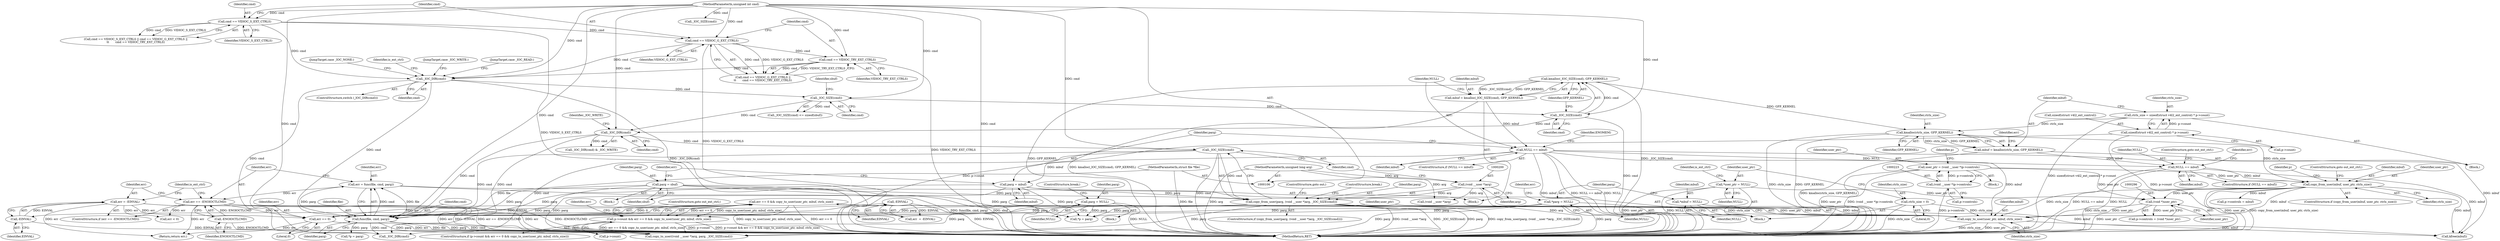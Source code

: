 digraph "1_linux_fc0a80798576f80ca10b3f6c9c7097f12fd1d64e_0@API" {
"1000303" [label="(Call,err == 0 && copy_to_user(user_ptr, mbuf, ctrls_size))"];
"1000304" [label="(Call,err == 0)"];
"1000280" [label="(Call,err = -EINVAL)"];
"1000282" [label="(Call,-EINVAL)"];
"1000124" [label="(Call,-EINVAL)"];
"1000276" [label="(Call,err == -ENOIOCTLCMD)"];
"1000269" [label="(Call,err = func(file, cmd, parg))"];
"1000271" [label="(Call,func(file, cmd, parg))"];
"1000107" [label="(MethodParameterIn,struct file *file)"];
"1000193" [label="(Call,_IOC_DIR(cmd))"];
"1000161" [label="(Call,_IOC_SIZE(cmd))"];
"1000149" [label="(Call,_IOC_DIR(cmd))"];
"1000138" [label="(Call,cmd == VIDIOC_S_EXT_CTRLS)"];
"1000108" [label="(MethodParameterIn,unsigned int cmd)"];
"1000142" [label="(Call,cmd == VIDIOC_G_EXT_CTRLS)"];
"1000145" [label="(Call,cmd == VIDIOC_TRY_EXT_CTRLS)"];
"1000174" [label="(Call,_IOC_SIZE(cmd))"];
"1000202" [label="(Call,_IOC_SIZE(cmd))"];
"1000184" [label="(Call,parg = mbuf)"];
"1000178" [label="(Call,NULL == mbuf)"];
"1000171" [label="(Call,mbuf = kmalloc(_IOC_SIZE(cmd), GFP_KERNEL))"];
"1000173" [label="(Call,kmalloc(_IOC_SIZE(cmd), GFP_KERNEL))"];
"1000166" [label="(Call,parg = sbuf)"];
"1000118" [label="(Call,*parg = NULL)"];
"1000197" [label="(Call,copy_from_user(parg, (void __user *)arg, _IOC_SIZE(cmd)))"];
"1000199" [label="(Call,(void __user *)arg)"];
"1000109" [label="(MethodParameterIn,unsigned long arg)"];
"1000153" [label="(Call,parg = NULL)"];
"1000278" [label="(Call,-ENOIOCTLCMD)"];
"1000307" [label="(Call,copy_to_user(user_ptr, mbuf, ctrls_size))"];
"1000295" [label="(Call,(void *)user_ptr)"];
"1000220" [label="(Call,user_ptr = (void __user *)p->controls)"];
"1000222" [label="(Call,(void __user *)p->controls)"];
"1000132" [label="(Call,*user_ptr = NULL)"];
"1000259" [label="(Call,copy_from_user(mbuf, user_ptr, ctrls_size))"];
"1000250" [label="(Call,NULL == mbuf)"];
"1000240" [label="(Call,mbuf = kmalloc(ctrls_size, GFP_KERNEL))"];
"1000242" [label="(Call,kmalloc(ctrls_size, GFP_KERNEL))"];
"1000232" [label="(Call,ctrls_size = sizeof(struct v4l2_ext_control) * p->count)"];
"1000234" [label="(Call,sizeof(struct v4l2_ext_control) * p->count)"];
"1000114" [label="(Call,*mbuf = NULL)"];
"1000128" [label="(Call,ctrls_size = 0)"];
"1000299" [label="(Call,p->count && err == 0 && copy_to_user(user_ptr, mbuf, ctrls_size))"];
"1000108" [label="(MethodParameterIn,unsigned int cmd)"];
"1000249" [label="(ControlStructure,if (NULL == mbuf))"];
"1000109" [label="(MethodParameterIn,unsigned long arg)"];
"1000274" [label="(Identifier,parg)"];
"1000308" [label="(Identifier,user_ptr)"];
"1000199" [label="(Call,(void __user *)arg)"];
"1000243" [label="(Identifier,ctrls_size)"];
"1000235" [label="(Call,sizeof(struct v4l2_ext_control))"];
"1000114" [label="(Call,*mbuf = NULL)"];
"1000197" [label="(Call,copy_from_user(parg, (void __user *)arg, _IOC_SIZE(cmd)))"];
"1000288" [label="(Call,*p = parg)"];
"1000298" [label="(ControlStructure,if (p->count && err == 0 && copy_to_user(user_ptr, mbuf, ctrls_size)))"];
"1000120" [label="(Identifier,NULL)"];
"1000295" [label="(Call,(void *)user_ptr)"];
"1000180" [label="(Identifier,mbuf)"];
"1000207" [label="(Identifier,is_ext_ctrl)"];
"1000304" [label="(Call,err == 0)"];
"1000137" [label="(Call,cmd == VIDIOC_S_EXT_CTRLS || cmd == VIDIOC_G_EXT_CTRLS ||\n\t\t       cmd == VIDIOC_TRY_EXT_CTRLS)"];
"1000176" [label="(Identifier,GFP_KERNEL)"];
"1000345" [label="(MethodReturn,RET)"];
"1000128" [label="(Call,ctrls_size = 0)"];
"1000175" [label="(Identifier,cmd)"];
"1000161" [label="(Call,_IOC_SIZE(cmd))"];
"1000158" [label="(JumpTarget,case _IOC_WRITE:)"];
"1000271" [label="(Call,func(file, cmd, parg))"];
"1000134" [label="(Identifier,NULL)"];
"1000139" [label="(Identifier,cmd)"];
"1000122" [label="(Call,err  = -EINVAL)"];
"1000154" [label="(Identifier,parg)"];
"1000162" [label="(Identifier,cmd)"];
"1000309" [label="(Identifier,mbuf)"];
"1000153" [label="(Call,parg = NULL)"];
"1000188" [label="(Identifier,err)"];
"1000285" [label="(Identifier,is_ext_ctrl)"];
"1000116" [label="(Identifier,NULL)"];
"1000307" [label="(Call,copy_to_user(user_ptr, mbuf, ctrls_size))"];
"1000277" [label="(Identifier,err)"];
"1000125" [label="(Identifier,EINVAL)"];
"1000204" [label="(ControlStructure,goto out;)"];
"1000179" [label="(Identifier,NULL)"];
"1000232" [label="(Call,ctrls_size = sizeof(struct v4l2_ext_control) * p->count)"];
"1000136" [label="(Identifier,is_ext_ctrl)"];
"1000297" [label="(Identifier,user_ptr)"];
"1000144" [label="(Identifier,VIDIOC_G_EXT_CTRLS)"];
"1000266" [label="(Identifier,p)"];
"1000275" [label="(ControlStructure,if (err == -ENOIOCTLCMD))"];
"1000205" [label="(ControlStructure,break;)"];
"1000174" [label="(Call,_IOC_SIZE(cmd))"];
"1000253" [label="(ControlStructure,goto out_ext_ctrl;)"];
"1000118" [label="(Call,*parg = NULL)"];
"1000178" [label="(Call,NULL == mbuf)"];
"1000255" [label="(Identifier,err)"];
"1000323" [label="(Call,_IOC_DIR(cmd))"];
"1000173" [label="(Call,kmalloc(_IOC_SIZE(cmd), GFP_KERNEL))"];
"1000147" [label="(Identifier,VIDIOC_TRY_EXT_CTRLS)"];
"1000150" [label="(Identifier,cmd)"];
"1000165" [label="(Block,)"];
"1000246" [label="(Identifier,err)"];
"1000224" [label="(Call,p->controls)"];
"1000172" [label="(Identifier,mbuf)"];
"1000259" [label="(Call,copy_from_user(mbuf, user_ptr, ctrls_size))"];
"1000222" [label="(Call,(void __user *)p->controls)"];
"1000231" [label="(Block,)"];
"1000280" [label="(Call,err = -EINVAL)"];
"1000201" [label="(Identifier,arg)"];
"1000234" [label="(Call,sizeof(struct v4l2_ext_control) * p->count)"];
"1000329" [label="(Call,(void __user *)arg)"];
"1000164" [label="(Identifier,sbuf)"];
"1000160" [label="(Call,_IOC_SIZE(cmd) <= sizeof(sbuf))"];
"1000143" [label="(Identifier,cmd)"];
"1000132" [label="(Call,*user_ptr = NULL)"];
"1000140" [label="(Identifier,VIDIOC_S_EXT_CTRLS)"];
"1000130" [label="(Literal,0)"];
"1000184" [label="(Call,parg = mbuf)"];
"1000142" [label="(Call,cmd == VIDIOC_G_EXT_CTRLS)"];
"1000312" [label="(Identifier,err)"];
"1000279" [label="(Identifier,ENOIOCTLCMD)"];
"1000244" [label="(Identifier,GFP_KERNEL)"];
"1000151" [label="(Block,)"];
"1000299" [label="(Call,p->count && err == 0 && copy_to_user(user_ptr, mbuf, ctrls_size))"];
"1000221" [label="(Identifier,user_ptr)"];
"1000237" [label="(Call,p->count)"];
"1000264" [label="(Call,p->controls = mbuf)"];
"1000315" [label="(ControlStructure,goto out_ext_ctrl;)"];
"1000115" [label="(Identifier,mbuf)"];
"1000166" [label="(Call,parg = sbuf)"];
"1000270" [label="(Identifier,err)"];
"1000240" [label="(Call,mbuf = kmalloc(ctrls_size, GFP_KERNEL))"];
"1000133" [label="(Identifier,user_ptr)"];
"1000141" [label="(Call,cmd == VIDIOC_G_EXT_CTRLS ||\n\t\t       cmd == VIDIOC_TRY_EXT_CTRLS)"];
"1000193" [label="(Call,_IOC_DIR(cmd))"];
"1000276" [label="(Call,err == -ENOIOCTLCMD)"];
"1000328" [label="(Call,copy_to_user((void __user *)arg, parg, _IOC_SIZE(cmd)))"];
"1000300" [label="(Call,p->count)"];
"1000129" [label="(Identifier,ctrls_size)"];
"1000186" [label="(Identifier,mbuf)"];
"1000208" [label="(Block,)"];
"1000156" [label="(ControlStructure,break;)"];
"1000272" [label="(Identifier,file)"];
"1000263" [label="(ControlStructure,goto out_ext_ctrl;)"];
"1000241" [label="(Identifier,mbuf)"];
"1000198" [label="(Identifier,parg)"];
"1000192" [label="(Call,_IOC_DIR(cmd) & _IOC_WRITE)"];
"1000183" [label="(Identifier,ENOMEM)"];
"1000195" [label="(Identifier,_IOC_WRITE)"];
"1000210" [label="(Call,*p = parg)"];
"1000310" [label="(Identifier,ctrls_size)"];
"1000317" [label="(Call,err < 0)"];
"1000107" [label="(MethodParameterIn,struct file *file)"];
"1000185" [label="(Identifier,parg)"];
"1000203" [label="(Identifier,cmd)"];
"1000177" [label="(ControlStructure,if (NULL == mbuf))"];
"1000252" [label="(Identifier,mbuf)"];
"1000233" [label="(Identifier,ctrls_size)"];
"1000155" [label="(Identifier,NULL)"];
"1000202" [label="(Call,_IOC_SIZE(cmd))"];
"1000171" [label="(Call,mbuf = kmalloc(_IOC_SIZE(cmd), GFP_KERNEL))"];
"1000146" [label="(Identifier,cmd)"];
"1000305" [label="(Identifier,err)"];
"1000343" [label="(Return,return err;)"];
"1000111" [label="(Block,)"];
"1000283" [label="(Identifier,EINVAL)"];
"1000138" [label="(Call,cmd == VIDIOC_S_EXT_CTRLS)"];
"1000220" [label="(Call,user_ptr = (void __user *)p->controls)"];
"1000145" [label="(Call,cmd == VIDIOC_TRY_EXT_CTRLS)"];
"1000170" [label="(Block,)"];
"1000291" [label="(Call,p->controls = (void *)user_ptr)"];
"1000303" [label="(Call,err == 0 && copy_to_user(user_ptr, mbuf, ctrls_size))"];
"1000278" [label="(Call,-ENOIOCTLCMD)"];
"1000157" [label="(JumpTarget,case _IOC_READ:)"];
"1000242" [label="(Call,kmalloc(ctrls_size, GFP_KERNEL))"];
"1000167" [label="(Identifier,parg)"];
"1000333" [label="(Call,_IOC_SIZE(cmd))"];
"1000251" [label="(Identifier,NULL)"];
"1000194" [label="(Identifier,cmd)"];
"1000196" [label="(ControlStructure,if (copy_from_user(parg, (void __user *)arg, _IOC_SIZE(cmd))))"];
"1000119" [label="(Identifier,parg)"];
"1000124" [label="(Call,-EINVAL)"];
"1000258" [label="(ControlStructure,if (copy_from_user(mbuf, user_ptr, ctrls_size)))"];
"1000123" [label="(Identifier,err)"];
"1000260" [label="(Identifier,mbuf)"];
"1000168" [label="(Identifier,sbuf)"];
"1000262" [label="(Identifier,ctrls_size)"];
"1000152" [label="(JumpTarget,case _IOC_NONE:)"];
"1000281" [label="(Identifier,err)"];
"1000306" [label="(Literal,0)"];
"1000269" [label="(Call,err = func(file, cmd, parg))"];
"1000282" [label="(Call,-EINVAL)"];
"1000149" [label="(Call,_IOC_DIR(cmd))"];
"1000273" [label="(Identifier,cmd)"];
"1000261" [label="(Identifier,user_ptr)"];
"1000341" [label="(Call,kfree(mbuf))"];
"1000250" [label="(Call,NULL == mbuf)"];
"1000148" [label="(ControlStructure,switch (_IOC_DIR(cmd)))"];
"1000229" [label="(Identifier,p)"];
"1000303" -> "1000299"  [label="AST: "];
"1000303" -> "1000304"  [label="CFG: "];
"1000303" -> "1000307"  [label="CFG: "];
"1000304" -> "1000303"  [label="AST: "];
"1000307" -> "1000303"  [label="AST: "];
"1000299" -> "1000303"  [label="CFG: "];
"1000303" -> "1000345"  [label="DDG: err == 0"];
"1000303" -> "1000345"  [label="DDG: copy_to_user(user_ptr, mbuf, ctrls_size)"];
"1000303" -> "1000299"  [label="DDG: err == 0"];
"1000303" -> "1000299"  [label="DDG: copy_to_user(user_ptr, mbuf, ctrls_size)"];
"1000304" -> "1000303"  [label="DDG: err"];
"1000304" -> "1000303"  [label="DDG: 0"];
"1000307" -> "1000303"  [label="DDG: user_ptr"];
"1000307" -> "1000303"  [label="DDG: mbuf"];
"1000307" -> "1000303"  [label="DDG: ctrls_size"];
"1000304" -> "1000306"  [label="CFG: "];
"1000305" -> "1000304"  [label="AST: "];
"1000306" -> "1000304"  [label="AST: "];
"1000308" -> "1000304"  [label="CFG: "];
"1000304" -> "1000345"  [label="DDG: err"];
"1000280" -> "1000304"  [label="DDG: err"];
"1000276" -> "1000304"  [label="DDG: err"];
"1000304" -> "1000343"  [label="DDG: err"];
"1000280" -> "1000275"  [label="AST: "];
"1000280" -> "1000282"  [label="CFG: "];
"1000281" -> "1000280"  [label="AST: "];
"1000282" -> "1000280"  [label="AST: "];
"1000285" -> "1000280"  [label="CFG: "];
"1000280" -> "1000345"  [label="DDG: -EINVAL"];
"1000280" -> "1000345"  [label="DDG: err"];
"1000282" -> "1000280"  [label="DDG: EINVAL"];
"1000280" -> "1000317"  [label="DDG: err"];
"1000280" -> "1000343"  [label="DDG: err"];
"1000282" -> "1000283"  [label="CFG: "];
"1000283" -> "1000282"  [label="AST: "];
"1000282" -> "1000345"  [label="DDG: EINVAL"];
"1000124" -> "1000282"  [label="DDG: EINVAL"];
"1000124" -> "1000122"  [label="AST: "];
"1000124" -> "1000125"  [label="CFG: "];
"1000125" -> "1000124"  [label="AST: "];
"1000122" -> "1000124"  [label="CFG: "];
"1000124" -> "1000345"  [label="DDG: EINVAL"];
"1000124" -> "1000122"  [label="DDG: EINVAL"];
"1000276" -> "1000275"  [label="AST: "];
"1000276" -> "1000278"  [label="CFG: "];
"1000277" -> "1000276"  [label="AST: "];
"1000278" -> "1000276"  [label="AST: "];
"1000281" -> "1000276"  [label="CFG: "];
"1000285" -> "1000276"  [label="CFG: "];
"1000276" -> "1000345"  [label="DDG: -ENOIOCTLCMD"];
"1000276" -> "1000345"  [label="DDG: err == -ENOIOCTLCMD"];
"1000276" -> "1000345"  [label="DDG: err"];
"1000269" -> "1000276"  [label="DDG: err"];
"1000278" -> "1000276"  [label="DDG: ENOIOCTLCMD"];
"1000276" -> "1000317"  [label="DDG: err"];
"1000276" -> "1000343"  [label="DDG: err"];
"1000269" -> "1000111"  [label="AST: "];
"1000269" -> "1000271"  [label="CFG: "];
"1000270" -> "1000269"  [label="AST: "];
"1000271" -> "1000269"  [label="AST: "];
"1000277" -> "1000269"  [label="CFG: "];
"1000269" -> "1000345"  [label="DDG: func(file, cmd, parg)"];
"1000271" -> "1000269"  [label="DDG: file"];
"1000271" -> "1000269"  [label="DDG: cmd"];
"1000271" -> "1000269"  [label="DDG: parg"];
"1000271" -> "1000274"  [label="CFG: "];
"1000272" -> "1000271"  [label="AST: "];
"1000273" -> "1000271"  [label="AST: "];
"1000274" -> "1000271"  [label="AST: "];
"1000271" -> "1000345"  [label="DDG: parg"];
"1000271" -> "1000345"  [label="DDG: cmd"];
"1000271" -> "1000345"  [label="DDG: file"];
"1000107" -> "1000271"  [label="DDG: file"];
"1000193" -> "1000271"  [label="DDG: cmd"];
"1000202" -> "1000271"  [label="DDG: cmd"];
"1000149" -> "1000271"  [label="DDG: cmd"];
"1000108" -> "1000271"  [label="DDG: cmd"];
"1000184" -> "1000271"  [label="DDG: parg"];
"1000166" -> "1000271"  [label="DDG: parg"];
"1000118" -> "1000271"  [label="DDG: parg"];
"1000197" -> "1000271"  [label="DDG: parg"];
"1000153" -> "1000271"  [label="DDG: parg"];
"1000271" -> "1000288"  [label="DDG: parg"];
"1000271" -> "1000323"  [label="DDG: cmd"];
"1000271" -> "1000328"  [label="DDG: parg"];
"1000107" -> "1000106"  [label="AST: "];
"1000107" -> "1000345"  [label="DDG: file"];
"1000193" -> "1000192"  [label="AST: "];
"1000193" -> "1000194"  [label="CFG: "];
"1000194" -> "1000193"  [label="AST: "];
"1000195" -> "1000193"  [label="CFG: "];
"1000193" -> "1000192"  [label="DDG: cmd"];
"1000161" -> "1000193"  [label="DDG: cmd"];
"1000174" -> "1000193"  [label="DDG: cmd"];
"1000108" -> "1000193"  [label="DDG: cmd"];
"1000193" -> "1000202"  [label="DDG: cmd"];
"1000193" -> "1000323"  [label="DDG: cmd"];
"1000161" -> "1000160"  [label="AST: "];
"1000161" -> "1000162"  [label="CFG: "];
"1000162" -> "1000161"  [label="AST: "];
"1000164" -> "1000161"  [label="CFG: "];
"1000161" -> "1000160"  [label="DDG: cmd"];
"1000149" -> "1000161"  [label="DDG: cmd"];
"1000108" -> "1000161"  [label="DDG: cmd"];
"1000161" -> "1000174"  [label="DDG: cmd"];
"1000149" -> "1000148"  [label="AST: "];
"1000149" -> "1000150"  [label="CFG: "];
"1000150" -> "1000149"  [label="AST: "];
"1000152" -> "1000149"  [label="CFG: "];
"1000157" -> "1000149"  [label="CFG: "];
"1000158" -> "1000149"  [label="CFG: "];
"1000207" -> "1000149"  [label="CFG: "];
"1000149" -> "1000345"  [label="DDG: _IOC_DIR(cmd)"];
"1000138" -> "1000149"  [label="DDG: cmd"];
"1000142" -> "1000149"  [label="DDG: cmd"];
"1000145" -> "1000149"  [label="DDG: cmd"];
"1000108" -> "1000149"  [label="DDG: cmd"];
"1000149" -> "1000323"  [label="DDG: cmd"];
"1000138" -> "1000137"  [label="AST: "];
"1000138" -> "1000140"  [label="CFG: "];
"1000139" -> "1000138"  [label="AST: "];
"1000140" -> "1000138"  [label="AST: "];
"1000143" -> "1000138"  [label="CFG: "];
"1000137" -> "1000138"  [label="CFG: "];
"1000138" -> "1000345"  [label="DDG: VIDIOC_S_EXT_CTRLS"];
"1000138" -> "1000137"  [label="DDG: cmd"];
"1000138" -> "1000137"  [label="DDG: VIDIOC_S_EXT_CTRLS"];
"1000108" -> "1000138"  [label="DDG: cmd"];
"1000138" -> "1000142"  [label="DDG: cmd"];
"1000108" -> "1000106"  [label="AST: "];
"1000108" -> "1000345"  [label="DDG: cmd"];
"1000108" -> "1000142"  [label="DDG: cmd"];
"1000108" -> "1000145"  [label="DDG: cmd"];
"1000108" -> "1000174"  [label="DDG: cmd"];
"1000108" -> "1000202"  [label="DDG: cmd"];
"1000108" -> "1000323"  [label="DDG: cmd"];
"1000108" -> "1000333"  [label="DDG: cmd"];
"1000142" -> "1000141"  [label="AST: "];
"1000142" -> "1000144"  [label="CFG: "];
"1000143" -> "1000142"  [label="AST: "];
"1000144" -> "1000142"  [label="AST: "];
"1000146" -> "1000142"  [label="CFG: "];
"1000141" -> "1000142"  [label="CFG: "];
"1000142" -> "1000345"  [label="DDG: VIDIOC_G_EXT_CTRLS"];
"1000142" -> "1000141"  [label="DDG: cmd"];
"1000142" -> "1000141"  [label="DDG: VIDIOC_G_EXT_CTRLS"];
"1000142" -> "1000145"  [label="DDG: cmd"];
"1000145" -> "1000141"  [label="AST: "];
"1000145" -> "1000147"  [label="CFG: "];
"1000146" -> "1000145"  [label="AST: "];
"1000147" -> "1000145"  [label="AST: "];
"1000141" -> "1000145"  [label="CFG: "];
"1000145" -> "1000345"  [label="DDG: VIDIOC_TRY_EXT_CTRLS"];
"1000145" -> "1000141"  [label="DDG: cmd"];
"1000145" -> "1000141"  [label="DDG: VIDIOC_TRY_EXT_CTRLS"];
"1000174" -> "1000173"  [label="AST: "];
"1000174" -> "1000175"  [label="CFG: "];
"1000175" -> "1000174"  [label="AST: "];
"1000176" -> "1000174"  [label="CFG: "];
"1000174" -> "1000345"  [label="DDG: cmd"];
"1000174" -> "1000173"  [label="DDG: cmd"];
"1000202" -> "1000197"  [label="AST: "];
"1000202" -> "1000203"  [label="CFG: "];
"1000203" -> "1000202"  [label="AST: "];
"1000197" -> "1000202"  [label="CFG: "];
"1000202" -> "1000345"  [label="DDG: cmd"];
"1000202" -> "1000197"  [label="DDG: cmd"];
"1000202" -> "1000323"  [label="DDG: cmd"];
"1000184" -> "1000170"  [label="AST: "];
"1000184" -> "1000186"  [label="CFG: "];
"1000185" -> "1000184"  [label="AST: "];
"1000186" -> "1000184"  [label="AST: "];
"1000188" -> "1000184"  [label="CFG: "];
"1000178" -> "1000184"  [label="DDG: mbuf"];
"1000184" -> "1000197"  [label="DDG: parg"];
"1000184" -> "1000210"  [label="DDG: parg"];
"1000184" -> "1000328"  [label="DDG: parg"];
"1000178" -> "1000177"  [label="AST: "];
"1000178" -> "1000180"  [label="CFG: "];
"1000179" -> "1000178"  [label="AST: "];
"1000180" -> "1000178"  [label="AST: "];
"1000183" -> "1000178"  [label="CFG: "];
"1000185" -> "1000178"  [label="CFG: "];
"1000178" -> "1000345"  [label="DDG: NULL == mbuf"];
"1000178" -> "1000345"  [label="DDG: NULL"];
"1000178" -> "1000345"  [label="DDG: mbuf"];
"1000171" -> "1000178"  [label="DDG: mbuf"];
"1000178" -> "1000250"  [label="DDG: NULL"];
"1000178" -> "1000307"  [label="DDG: mbuf"];
"1000178" -> "1000341"  [label="DDG: mbuf"];
"1000171" -> "1000170"  [label="AST: "];
"1000171" -> "1000173"  [label="CFG: "];
"1000172" -> "1000171"  [label="AST: "];
"1000173" -> "1000171"  [label="AST: "];
"1000179" -> "1000171"  [label="CFG: "];
"1000171" -> "1000345"  [label="DDG: kmalloc(_IOC_SIZE(cmd), GFP_KERNEL)"];
"1000173" -> "1000171"  [label="DDG: _IOC_SIZE(cmd)"];
"1000173" -> "1000171"  [label="DDG: GFP_KERNEL"];
"1000173" -> "1000176"  [label="CFG: "];
"1000176" -> "1000173"  [label="AST: "];
"1000173" -> "1000345"  [label="DDG: GFP_KERNEL"];
"1000173" -> "1000345"  [label="DDG: _IOC_SIZE(cmd)"];
"1000173" -> "1000242"  [label="DDG: GFP_KERNEL"];
"1000166" -> "1000165"  [label="AST: "];
"1000166" -> "1000168"  [label="CFG: "];
"1000167" -> "1000166"  [label="AST: "];
"1000168" -> "1000166"  [label="AST: "];
"1000188" -> "1000166"  [label="CFG: "];
"1000166" -> "1000345"  [label="DDG: sbuf"];
"1000166" -> "1000197"  [label="DDG: parg"];
"1000166" -> "1000210"  [label="DDG: parg"];
"1000166" -> "1000328"  [label="DDG: parg"];
"1000118" -> "1000111"  [label="AST: "];
"1000118" -> "1000120"  [label="CFG: "];
"1000119" -> "1000118"  [label="AST: "];
"1000120" -> "1000118"  [label="AST: "];
"1000123" -> "1000118"  [label="CFG: "];
"1000118" -> "1000345"  [label="DDG: parg"];
"1000118" -> "1000210"  [label="DDG: parg"];
"1000118" -> "1000328"  [label="DDG: parg"];
"1000197" -> "1000196"  [label="AST: "];
"1000198" -> "1000197"  [label="AST: "];
"1000199" -> "1000197"  [label="AST: "];
"1000204" -> "1000197"  [label="CFG: "];
"1000205" -> "1000197"  [label="CFG: "];
"1000197" -> "1000345"  [label="DDG: copy_from_user(parg, (void __user *)arg, _IOC_SIZE(cmd))"];
"1000197" -> "1000345"  [label="DDG: (void __user *)arg"];
"1000197" -> "1000345"  [label="DDG: _IOC_SIZE(cmd)"];
"1000197" -> "1000345"  [label="DDG: parg"];
"1000199" -> "1000197"  [label="DDG: arg"];
"1000197" -> "1000210"  [label="DDG: parg"];
"1000197" -> "1000328"  [label="DDG: parg"];
"1000199" -> "1000201"  [label="CFG: "];
"1000200" -> "1000199"  [label="AST: "];
"1000201" -> "1000199"  [label="AST: "];
"1000203" -> "1000199"  [label="CFG: "];
"1000199" -> "1000345"  [label="DDG: arg"];
"1000109" -> "1000199"  [label="DDG: arg"];
"1000199" -> "1000329"  [label="DDG: arg"];
"1000109" -> "1000106"  [label="AST: "];
"1000109" -> "1000345"  [label="DDG: arg"];
"1000109" -> "1000329"  [label="DDG: arg"];
"1000153" -> "1000151"  [label="AST: "];
"1000153" -> "1000155"  [label="CFG: "];
"1000154" -> "1000153"  [label="AST: "];
"1000155" -> "1000153"  [label="AST: "];
"1000156" -> "1000153"  [label="CFG: "];
"1000153" -> "1000345"  [label="DDG: NULL"];
"1000153" -> "1000210"  [label="DDG: parg"];
"1000153" -> "1000328"  [label="DDG: parg"];
"1000278" -> "1000279"  [label="CFG: "];
"1000279" -> "1000278"  [label="AST: "];
"1000278" -> "1000345"  [label="DDG: ENOIOCTLCMD"];
"1000307" -> "1000310"  [label="CFG: "];
"1000308" -> "1000307"  [label="AST: "];
"1000309" -> "1000307"  [label="AST: "];
"1000310" -> "1000307"  [label="AST: "];
"1000307" -> "1000345"  [label="DDG: ctrls_size"];
"1000307" -> "1000345"  [label="DDG: user_ptr"];
"1000295" -> "1000307"  [label="DDG: user_ptr"];
"1000114" -> "1000307"  [label="DDG: mbuf"];
"1000259" -> "1000307"  [label="DDG: mbuf"];
"1000259" -> "1000307"  [label="DDG: ctrls_size"];
"1000128" -> "1000307"  [label="DDG: ctrls_size"];
"1000307" -> "1000341"  [label="DDG: mbuf"];
"1000295" -> "1000291"  [label="AST: "];
"1000295" -> "1000297"  [label="CFG: "];
"1000296" -> "1000295"  [label="AST: "];
"1000297" -> "1000295"  [label="AST: "];
"1000291" -> "1000295"  [label="CFG: "];
"1000295" -> "1000345"  [label="DDG: user_ptr"];
"1000295" -> "1000291"  [label="DDG: user_ptr"];
"1000220" -> "1000295"  [label="DDG: user_ptr"];
"1000132" -> "1000295"  [label="DDG: user_ptr"];
"1000259" -> "1000295"  [label="DDG: user_ptr"];
"1000220" -> "1000208"  [label="AST: "];
"1000220" -> "1000222"  [label="CFG: "];
"1000221" -> "1000220"  [label="AST: "];
"1000222" -> "1000220"  [label="AST: "];
"1000229" -> "1000220"  [label="CFG: "];
"1000220" -> "1000345"  [label="DDG: user_ptr"];
"1000220" -> "1000345"  [label="DDG: (void __user *)p->controls"];
"1000222" -> "1000220"  [label="DDG: p->controls"];
"1000220" -> "1000259"  [label="DDG: user_ptr"];
"1000222" -> "1000224"  [label="CFG: "];
"1000223" -> "1000222"  [label="AST: "];
"1000224" -> "1000222"  [label="AST: "];
"1000222" -> "1000345"  [label="DDG: p->controls"];
"1000132" -> "1000111"  [label="AST: "];
"1000132" -> "1000134"  [label="CFG: "];
"1000133" -> "1000132"  [label="AST: "];
"1000134" -> "1000132"  [label="AST: "];
"1000136" -> "1000132"  [label="CFG: "];
"1000132" -> "1000345"  [label="DDG: NULL"];
"1000132" -> "1000345"  [label="DDG: user_ptr"];
"1000259" -> "1000258"  [label="AST: "];
"1000259" -> "1000262"  [label="CFG: "];
"1000260" -> "1000259"  [label="AST: "];
"1000261" -> "1000259"  [label="AST: "];
"1000262" -> "1000259"  [label="AST: "];
"1000263" -> "1000259"  [label="CFG: "];
"1000266" -> "1000259"  [label="CFG: "];
"1000259" -> "1000345"  [label="DDG: copy_from_user(mbuf, user_ptr, ctrls_size)"];
"1000259" -> "1000345"  [label="DDG: ctrls_size"];
"1000259" -> "1000345"  [label="DDG: user_ptr"];
"1000250" -> "1000259"  [label="DDG: mbuf"];
"1000242" -> "1000259"  [label="DDG: ctrls_size"];
"1000259" -> "1000264"  [label="DDG: mbuf"];
"1000259" -> "1000341"  [label="DDG: mbuf"];
"1000250" -> "1000249"  [label="AST: "];
"1000250" -> "1000252"  [label="CFG: "];
"1000251" -> "1000250"  [label="AST: "];
"1000252" -> "1000250"  [label="AST: "];
"1000253" -> "1000250"  [label="CFG: "];
"1000255" -> "1000250"  [label="CFG: "];
"1000250" -> "1000345"  [label="DDG: NULL"];
"1000250" -> "1000345"  [label="DDG: NULL == mbuf"];
"1000240" -> "1000250"  [label="DDG: mbuf"];
"1000250" -> "1000341"  [label="DDG: mbuf"];
"1000240" -> "1000231"  [label="AST: "];
"1000240" -> "1000242"  [label="CFG: "];
"1000241" -> "1000240"  [label="AST: "];
"1000242" -> "1000240"  [label="AST: "];
"1000246" -> "1000240"  [label="CFG: "];
"1000240" -> "1000345"  [label="DDG: kmalloc(ctrls_size, GFP_KERNEL)"];
"1000242" -> "1000240"  [label="DDG: ctrls_size"];
"1000242" -> "1000240"  [label="DDG: GFP_KERNEL"];
"1000242" -> "1000244"  [label="CFG: "];
"1000243" -> "1000242"  [label="AST: "];
"1000244" -> "1000242"  [label="AST: "];
"1000242" -> "1000345"  [label="DDG: GFP_KERNEL"];
"1000242" -> "1000345"  [label="DDG: ctrls_size"];
"1000232" -> "1000242"  [label="DDG: ctrls_size"];
"1000232" -> "1000231"  [label="AST: "];
"1000232" -> "1000234"  [label="CFG: "];
"1000233" -> "1000232"  [label="AST: "];
"1000234" -> "1000232"  [label="AST: "];
"1000241" -> "1000232"  [label="CFG: "];
"1000232" -> "1000345"  [label="DDG: sizeof(struct v4l2_ext_control) * p->count"];
"1000234" -> "1000232"  [label="DDG: p->count"];
"1000234" -> "1000237"  [label="CFG: "];
"1000235" -> "1000234"  [label="AST: "];
"1000237" -> "1000234"  [label="AST: "];
"1000234" -> "1000345"  [label="DDG: p->count"];
"1000234" -> "1000299"  [label="DDG: p->count"];
"1000114" -> "1000111"  [label="AST: "];
"1000114" -> "1000116"  [label="CFG: "];
"1000115" -> "1000114"  [label="AST: "];
"1000116" -> "1000114"  [label="AST: "];
"1000119" -> "1000114"  [label="CFG: "];
"1000114" -> "1000341"  [label="DDG: mbuf"];
"1000128" -> "1000111"  [label="AST: "];
"1000128" -> "1000130"  [label="CFG: "];
"1000129" -> "1000128"  [label="AST: "];
"1000130" -> "1000128"  [label="AST: "];
"1000133" -> "1000128"  [label="CFG: "];
"1000128" -> "1000345"  [label="DDG: ctrls_size"];
"1000299" -> "1000298"  [label="AST: "];
"1000299" -> "1000300"  [label="CFG: "];
"1000300" -> "1000299"  [label="AST: "];
"1000312" -> "1000299"  [label="CFG: "];
"1000315" -> "1000299"  [label="CFG: "];
"1000299" -> "1000345"  [label="DDG: p->count && err == 0 && copy_to_user(user_ptr, mbuf, ctrls_size)"];
"1000299" -> "1000345"  [label="DDG: err == 0 && copy_to_user(user_ptr, mbuf, ctrls_size)"];
"1000299" -> "1000345"  [label="DDG: p->count"];
}
